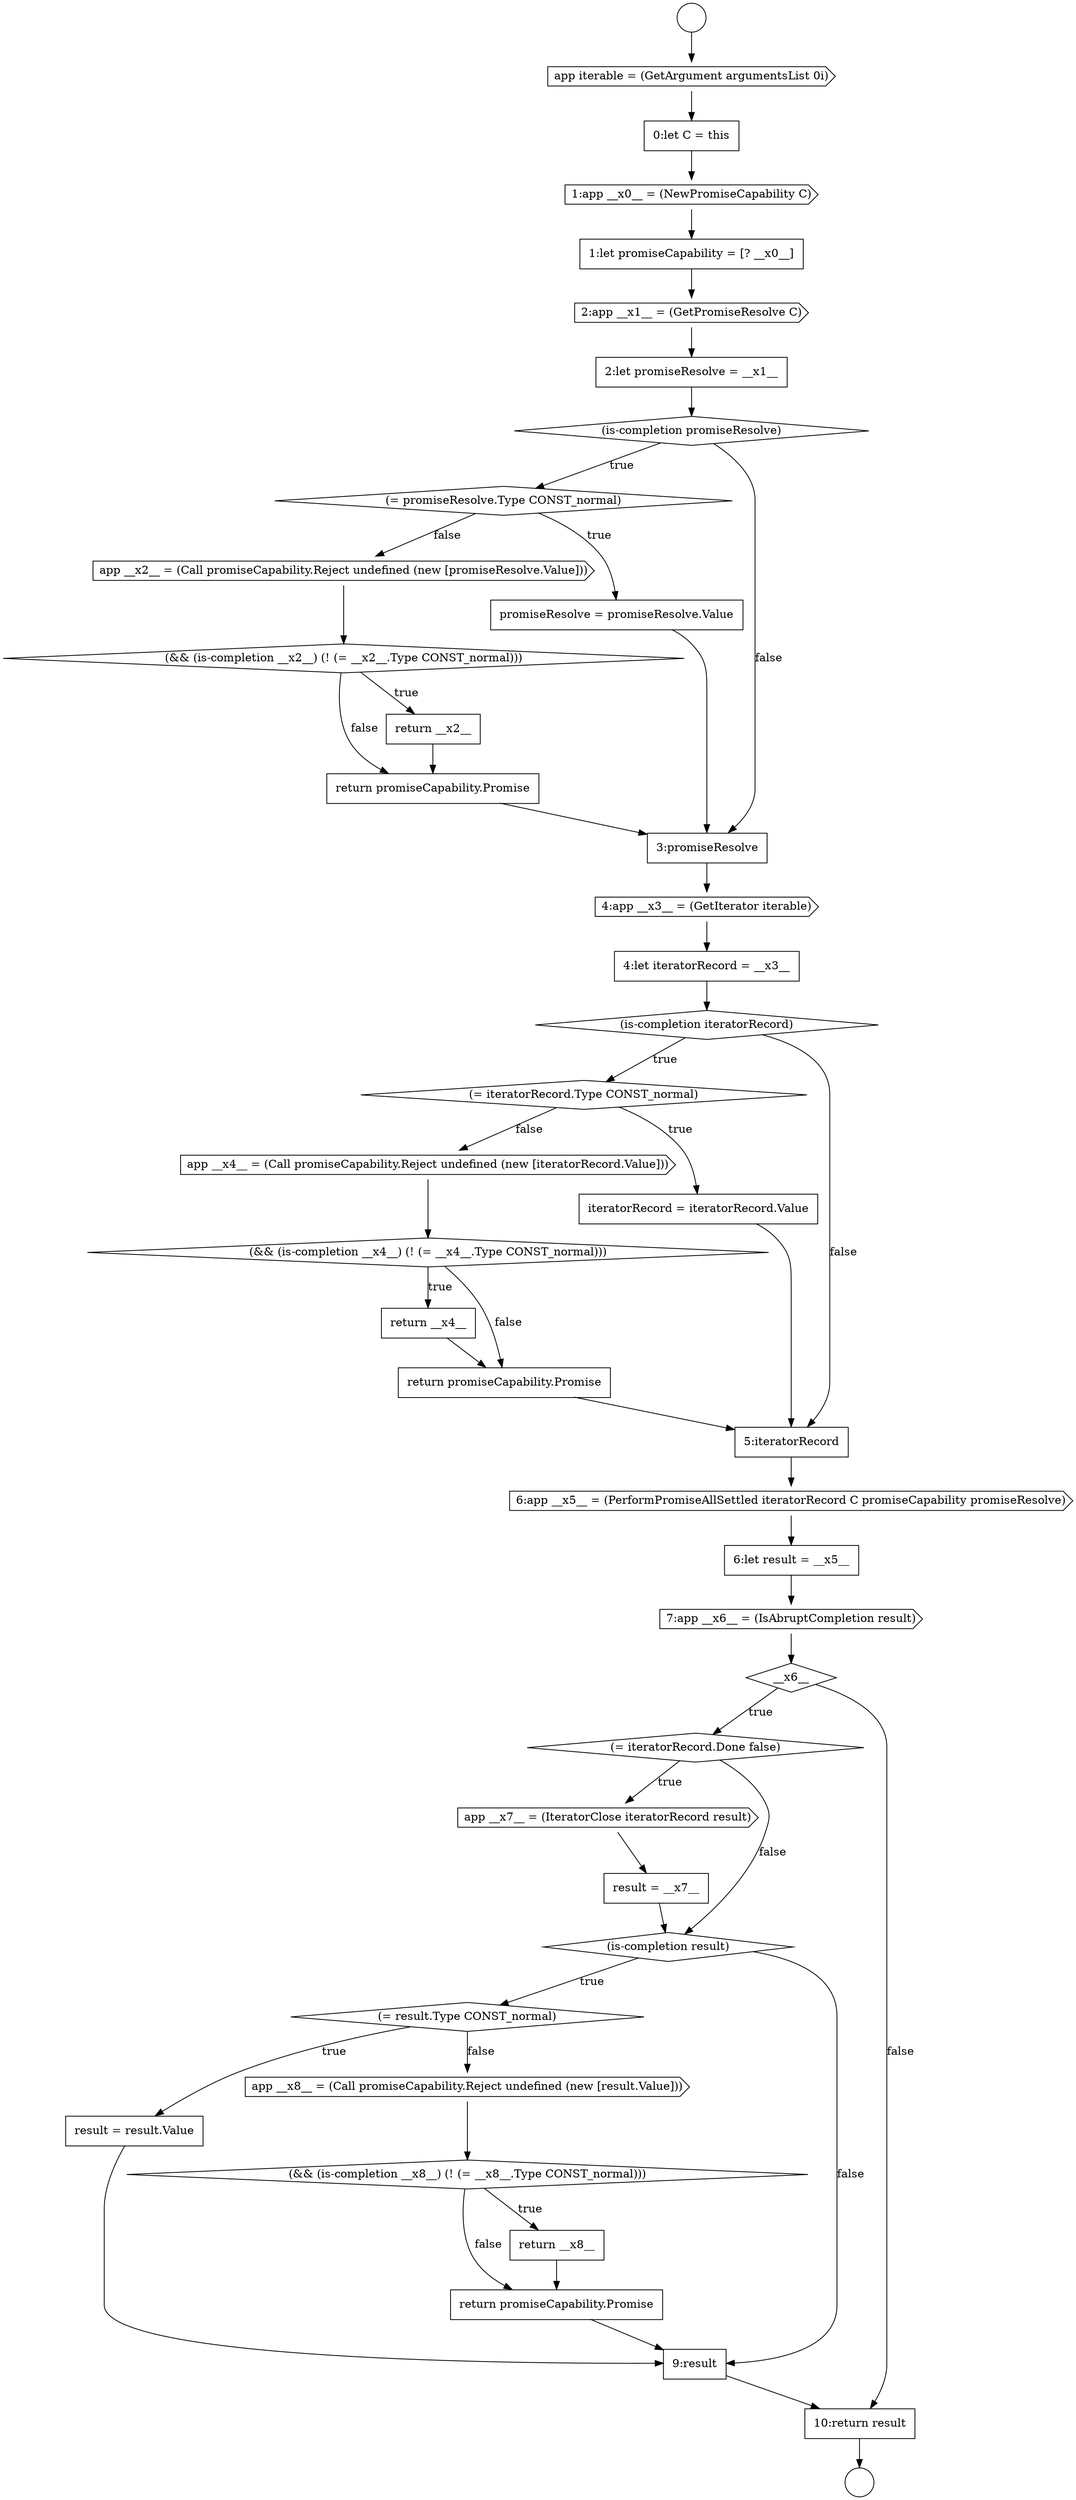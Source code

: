 digraph {
  node18723 [shape=diamond, label=<<font color="black">(is-completion promiseResolve)</font>> color="black" fillcolor="white" style=filled]
  node18741 [shape=cds, label=<<font color="black">6:app __x5__ = (PerformPromiseAllSettled iteratorRecord C promiseCapability promiseResolve)</font>> color="black" fillcolor="white" style=filled]
  node18737 [shape=diamond, label=<<font color="black">(&amp;&amp; (is-completion __x4__) (! (= __x4__.Type CONST_normal)))</font>> color="black" fillcolor="white" style=filled]
  node18742 [shape=none, margin=0, label=<<font color="black">
    <table border="0" cellborder="1" cellspacing="0" cellpadding="10">
      <tr><td align="left">6:let result = __x5__</td></tr>
    </table>
  </font>> color="black" fillcolor="white" style=filled]
  node18749 [shape=diamond, label=<<font color="black">(= result.Type CONST_normal)</font>> color="black" fillcolor="white" style=filled]
  node18736 [shape=cds, label=<<font color="black">app __x4__ = (Call promiseCapability.Reject undefined (new [iteratorRecord.Value]))</font>> color="black" fillcolor="white" style=filled]
  node18726 [shape=cds, label=<<font color="black">app __x2__ = (Call promiseCapability.Reject undefined (new [promiseResolve.Value]))</font>> color="black" fillcolor="white" style=filled]
  node18743 [shape=cds, label=<<font color="black">7:app __x6__ = (IsAbruptCompletion result)</font>> color="black" fillcolor="white" style=filled]
  node18731 [shape=cds, label=<<font color="black">4:app __x3__ = (GetIterator iterable)</font>> color="black" fillcolor="white" style=filled]
  node18744 [shape=diamond, label=<<font color="black">__x6__</font>> color="black" fillcolor="white" style=filled]
  node18734 [shape=diamond, label=<<font color="black">(= iteratorRecord.Type CONST_normal)</font>> color="black" fillcolor="white" style=filled]
  node18746 [shape=cds, label=<<font color="black">app __x7__ = (IteratorClose iteratorRecord result)</font>> color="black" fillcolor="white" style=filled]
  node18729 [shape=none, margin=0, label=<<font color="black">
    <table border="0" cellborder="1" cellspacing="0" cellpadding="10">
      <tr><td align="left">return promiseCapability.Promise</td></tr>
    </table>
  </font>> color="black" fillcolor="white" style=filled]
  node18728 [shape=none, margin=0, label=<<font color="black">
    <table border="0" cellborder="1" cellspacing="0" cellpadding="10">
      <tr><td align="left">return __x2__</td></tr>
    </table>
  </font>> color="black" fillcolor="white" style=filled]
  node18717 [shape=cds, label=<<font color="black">app iterable = (GetArgument argumentsList 0i)</font>> color="black" fillcolor="white" style=filled]
  node18754 [shape=none, margin=0, label=<<font color="black">
    <table border="0" cellborder="1" cellspacing="0" cellpadding="10">
      <tr><td align="left">return promiseCapability.Promise</td></tr>
    </table>
  </font>> color="black" fillcolor="white" style=filled]
  node18750 [shape=none, margin=0, label=<<font color="black">
    <table border="0" cellborder="1" cellspacing="0" cellpadding="10">
      <tr><td align="left">result = result.Value</td></tr>
    </table>
  </font>> color="black" fillcolor="white" style=filled]
  node18733 [shape=diamond, label=<<font color="black">(is-completion iteratorRecord)</font>> color="black" fillcolor="white" style=filled]
  node18725 [shape=none, margin=0, label=<<font color="black">
    <table border="0" cellborder="1" cellspacing="0" cellpadding="10">
      <tr><td align="left">promiseResolve = promiseResolve.Value</td></tr>
    </table>
  </font>> color="black" fillcolor="white" style=filled]
  node18722 [shape=none, margin=0, label=<<font color="black">
    <table border="0" cellborder="1" cellspacing="0" cellpadding="10">
      <tr><td align="left">2:let promiseResolve = __x1__</td></tr>
    </table>
  </font>> color="black" fillcolor="white" style=filled]
  node18732 [shape=none, margin=0, label=<<font color="black">
    <table border="0" cellborder="1" cellspacing="0" cellpadding="10">
      <tr><td align="left">4:let iteratorRecord = __x3__</td></tr>
    </table>
  </font>> color="black" fillcolor="white" style=filled]
  node18735 [shape=none, margin=0, label=<<font color="black">
    <table border="0" cellborder="1" cellspacing="0" cellpadding="10">
      <tr><td align="left">iteratorRecord = iteratorRecord.Value</td></tr>
    </table>
  </font>> color="black" fillcolor="white" style=filled]
  node18718 [shape=none, margin=0, label=<<font color="black">
    <table border="0" cellborder="1" cellspacing="0" cellpadding="10">
      <tr><td align="left">0:let C = this</td></tr>
    </table>
  </font>> color="black" fillcolor="white" style=filled]
  node18745 [shape=diamond, label=<<font color="black">(= iteratorRecord.Done false)</font>> color="black" fillcolor="white" style=filled]
  node18755 [shape=none, margin=0, label=<<font color="black">
    <table border="0" cellborder="1" cellspacing="0" cellpadding="10">
      <tr><td align="left">9:result</td></tr>
    </table>
  </font>> color="black" fillcolor="white" style=filled]
  node18738 [shape=none, margin=0, label=<<font color="black">
    <table border="0" cellborder="1" cellspacing="0" cellpadding="10">
      <tr><td align="left">return __x4__</td></tr>
    </table>
  </font>> color="black" fillcolor="white" style=filled]
  node18748 [shape=diamond, label=<<font color="black">(is-completion result)</font>> color="black" fillcolor="white" style=filled]
  node18721 [shape=cds, label=<<font color="black">2:app __x1__ = (GetPromiseResolve C)</font>> color="black" fillcolor="white" style=filled]
  node18739 [shape=none, margin=0, label=<<font color="black">
    <table border="0" cellborder="1" cellspacing="0" cellpadding="10">
      <tr><td align="left">return promiseCapability.Promise</td></tr>
    </table>
  </font>> color="black" fillcolor="white" style=filled]
  node18715 [shape=circle label=" " color="black" fillcolor="white" style=filled]
  node18756 [shape=none, margin=0, label=<<font color="black">
    <table border="0" cellborder="1" cellspacing="0" cellpadding="10">
      <tr><td align="left">10:return result</td></tr>
    </table>
  </font>> color="black" fillcolor="white" style=filled]
  node18752 [shape=diamond, label=<<font color="black">(&amp;&amp; (is-completion __x8__) (! (= __x8__.Type CONST_normal)))</font>> color="black" fillcolor="white" style=filled]
  node18720 [shape=none, margin=0, label=<<font color="black">
    <table border="0" cellborder="1" cellspacing="0" cellpadding="10">
      <tr><td align="left">1:let promiseCapability = [? __x0__]</td></tr>
    </table>
  </font>> color="black" fillcolor="white" style=filled]
  node18747 [shape=none, margin=0, label=<<font color="black">
    <table border="0" cellborder="1" cellspacing="0" cellpadding="10">
      <tr><td align="left">result = __x7__</td></tr>
    </table>
  </font>> color="black" fillcolor="white" style=filled]
  node18727 [shape=diamond, label=<<font color="black">(&amp;&amp; (is-completion __x2__) (! (= __x2__.Type CONST_normal)))</font>> color="black" fillcolor="white" style=filled]
  node18724 [shape=diamond, label=<<font color="black">(= promiseResolve.Type CONST_normal)</font>> color="black" fillcolor="white" style=filled]
  node18730 [shape=none, margin=0, label=<<font color="black">
    <table border="0" cellborder="1" cellspacing="0" cellpadding="10">
      <tr><td align="left">3:promiseResolve</td></tr>
    </table>
  </font>> color="black" fillcolor="white" style=filled]
  node18753 [shape=none, margin=0, label=<<font color="black">
    <table border="0" cellborder="1" cellspacing="0" cellpadding="10">
      <tr><td align="left">return __x8__</td></tr>
    </table>
  </font>> color="black" fillcolor="white" style=filled]
  node18740 [shape=none, margin=0, label=<<font color="black">
    <table border="0" cellborder="1" cellspacing="0" cellpadding="10">
      <tr><td align="left">5:iteratorRecord</td></tr>
    </table>
  </font>> color="black" fillcolor="white" style=filled]
  node18716 [shape=circle label=" " color="black" fillcolor="white" style=filled]
  node18719 [shape=cds, label=<<font color="black">1:app __x0__ = (NewPromiseCapability C)</font>> color="black" fillcolor="white" style=filled]
  node18751 [shape=cds, label=<<font color="black">app __x8__ = (Call promiseCapability.Reject undefined (new [result.Value]))</font>> color="black" fillcolor="white" style=filled]
  node18727 -> node18728 [label=<<font color="black">true</font>> color="black"]
  node18727 -> node18729 [label=<<font color="black">false</font>> color="black"]
  node18749 -> node18750 [label=<<font color="black">true</font>> color="black"]
  node18749 -> node18751 [label=<<font color="black">false</font>> color="black"]
  node18752 -> node18753 [label=<<font color="black">true</font>> color="black"]
  node18752 -> node18754 [label=<<font color="black">false</font>> color="black"]
  node18748 -> node18749 [label=<<font color="black">true</font>> color="black"]
  node18748 -> node18755 [label=<<font color="black">false</font>> color="black"]
  node18728 -> node18729 [ color="black"]
  node18754 -> node18755 [ color="black"]
  node18755 -> node18756 [ color="black"]
  node18723 -> node18724 [label=<<font color="black">true</font>> color="black"]
  node18723 -> node18730 [label=<<font color="black">false</font>> color="black"]
  node18747 -> node18748 [ color="black"]
  node18717 -> node18718 [ color="black"]
  node18737 -> node18738 [label=<<font color="black">true</font>> color="black"]
  node18737 -> node18739 [label=<<font color="black">false</font>> color="black"]
  node18725 -> node18730 [ color="black"]
  node18744 -> node18745 [label=<<font color="black">true</font>> color="black"]
  node18744 -> node18756 [label=<<font color="black">false</font>> color="black"]
  node18750 -> node18755 [ color="black"]
  node18751 -> node18752 [ color="black"]
  node18733 -> node18734 [label=<<font color="black">true</font>> color="black"]
  node18733 -> node18740 [label=<<font color="black">false</font>> color="black"]
  node18722 -> node18723 [ color="black"]
  node18753 -> node18754 [ color="black"]
  node18729 -> node18730 [ color="black"]
  node18731 -> node18732 [ color="black"]
  node18741 -> node18742 [ color="black"]
  node18734 -> node18735 [label=<<font color="black">true</font>> color="black"]
  node18734 -> node18736 [label=<<font color="black">false</font>> color="black"]
  node18756 -> node18716 [ color="black"]
  node18726 -> node18727 [ color="black"]
  node18738 -> node18739 [ color="black"]
  node18740 -> node18741 [ color="black"]
  node18718 -> node18719 [ color="black"]
  node18721 -> node18722 [ color="black"]
  node18720 -> node18721 [ color="black"]
  node18736 -> node18737 [ color="black"]
  node18742 -> node18743 [ color="black"]
  node18743 -> node18744 [ color="black"]
  node18719 -> node18720 [ color="black"]
  node18732 -> node18733 [ color="black"]
  node18715 -> node18717 [ color="black"]
  node18746 -> node18747 [ color="black"]
  node18735 -> node18740 [ color="black"]
  node18724 -> node18725 [label=<<font color="black">true</font>> color="black"]
  node18724 -> node18726 [label=<<font color="black">false</font>> color="black"]
  node18745 -> node18746 [label=<<font color="black">true</font>> color="black"]
  node18745 -> node18748 [label=<<font color="black">false</font>> color="black"]
  node18730 -> node18731 [ color="black"]
  node18739 -> node18740 [ color="black"]
}
